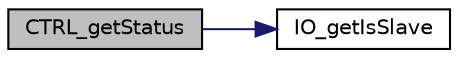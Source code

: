 digraph "CTRL_getStatus"
{
 // LATEX_PDF_SIZE
  edge [fontname="Helvetica",fontsize="10",labelfontname="Helvetica",labelfontsize="10"];
  node [fontname="Helvetica",fontsize="10",shape=record];
  rankdir="LR";
  Node1 [label="CTRL_getStatus",height=0.2,width=0.4,color="black", fillcolor="grey75", style="filled", fontcolor="black",tooltip=" "];
  Node1 -> Node2 [color="midnightblue",fontsize="10",style="solid"];
  Node2 [label="IO_getIsSlave",height=0.2,width=0.4,color="black", fillcolor="white", style="filled",URL="$io_8c.html#ad44f90f9147018b5caeeef6f99866118",tooltip=" "];
}
